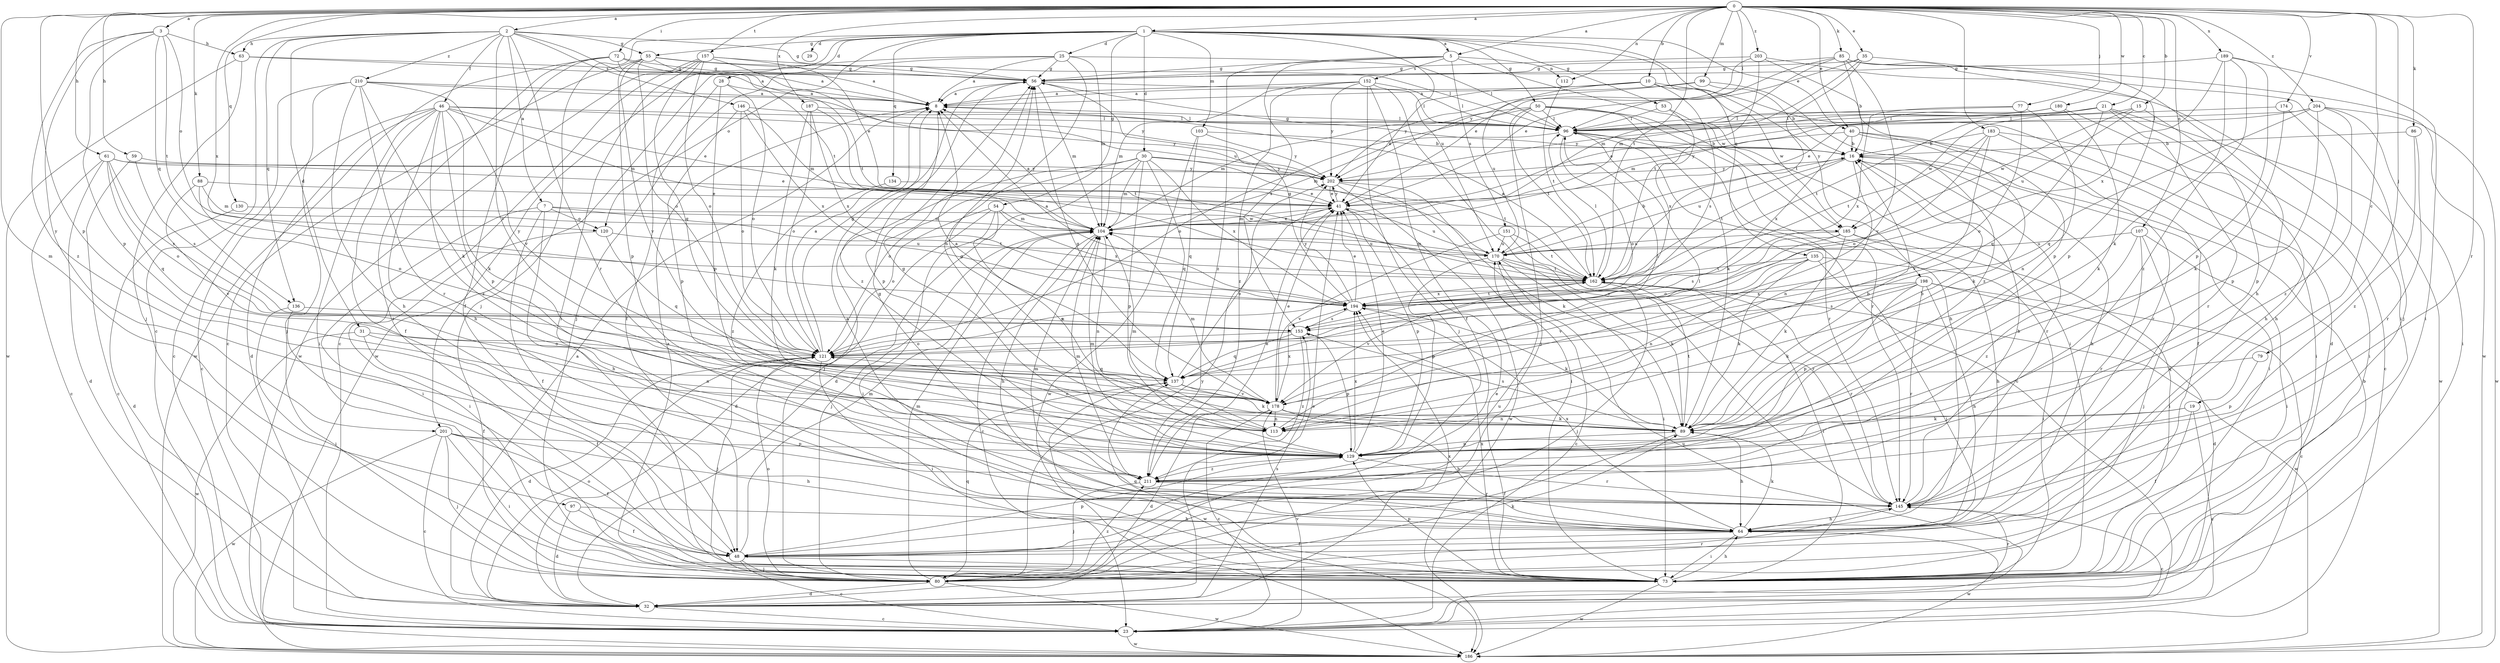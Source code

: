 strict digraph  {
0;
1;
2;
3;
5;
7;
8;
10;
15;
16;
19;
21;
23;
25;
28;
29;
30;
31;
32;
35;
40;
41;
46;
48;
50;
53;
54;
55;
56;
59;
61;
63;
64;
72;
73;
77;
79;
80;
85;
86;
88;
89;
96;
97;
99;
103;
104;
107;
112;
113;
120;
121;
129;
130;
134;
135;
136;
137;
145;
146;
151;
152;
153;
157;
162;
170;
174;
178;
180;
183;
185;
186;
187;
189;
194;
198;
201;
202;
203;
204;
210;
211;
0 -> 1  [label=a];
0 -> 2  [label=a];
0 -> 3  [label=a];
0 -> 5  [label=a];
0 -> 10  [label=b];
0 -> 15  [label=b];
0 -> 19  [label=c];
0 -> 21  [label=c];
0 -> 35  [label=e];
0 -> 40  [label=e];
0 -> 59  [label=h];
0 -> 61  [label=h];
0 -> 72  [label=i];
0 -> 77  [label=j];
0 -> 79  [label=j];
0 -> 85  [label=k];
0 -> 86  [label=k];
0 -> 88  [label=k];
0 -> 96  [label=l];
0 -> 97  [label=m];
0 -> 99  [label=m];
0 -> 107  [label=n];
0 -> 112  [label=n];
0 -> 129  [label=p];
0 -> 130  [label=q];
0 -> 145  [label=r];
0 -> 157  [label=t];
0 -> 162  [label=t];
0 -> 174  [label=v];
0 -> 180  [label=w];
0 -> 183  [label=w];
0 -> 187  [label=x];
0 -> 189  [label=x];
0 -> 194  [label=x];
0 -> 203  [label=z];
0 -> 204  [label=z];
1 -> 5  [label=a];
1 -> 25  [label=d];
1 -> 28  [label=d];
1 -> 29  [label=d];
1 -> 30  [label=d];
1 -> 40  [label=e];
1 -> 50  [label=g];
1 -> 53  [label=g];
1 -> 54  [label=g];
1 -> 55  [label=g];
1 -> 80  [label=j];
1 -> 103  [label=m];
1 -> 120  [label=o];
1 -> 134  [label=q];
1 -> 135  [label=q];
1 -> 170  [label=u];
1 -> 198  [label=y];
1 -> 201  [label=y];
2 -> 7  [label=a];
2 -> 23  [label=c];
2 -> 31  [label=d];
2 -> 46  [label=f];
2 -> 55  [label=g];
2 -> 56  [label=g];
2 -> 63  [label=h];
2 -> 136  [label=q];
2 -> 145  [label=r];
2 -> 146  [label=s];
2 -> 162  [label=t];
2 -> 178  [label=v];
2 -> 210  [label=z];
3 -> 63  [label=h];
3 -> 120  [label=o];
3 -> 129  [label=p];
3 -> 136  [label=q];
3 -> 162  [label=t];
3 -> 201  [label=y];
3 -> 211  [label=z];
5 -> 56  [label=g];
5 -> 112  [label=n];
5 -> 151  [label=s];
5 -> 152  [label=s];
5 -> 153  [label=s];
5 -> 185  [label=w];
5 -> 211  [label=z];
7 -> 48  [label=f];
7 -> 64  [label=h];
7 -> 73  [label=i];
7 -> 120  [label=o];
7 -> 162  [label=t];
7 -> 185  [label=w];
8 -> 96  [label=l];
8 -> 129  [label=p];
10 -> 8  [label=a];
10 -> 32  [label=d];
10 -> 41  [label=e];
10 -> 153  [label=s];
10 -> 170  [label=u];
10 -> 185  [label=w];
15 -> 96  [label=l];
15 -> 129  [label=p];
15 -> 170  [label=u];
15 -> 185  [label=w];
16 -> 56  [label=g];
16 -> 64  [label=h];
16 -> 73  [label=i];
16 -> 113  [label=n];
16 -> 145  [label=r];
16 -> 162  [label=t];
16 -> 170  [label=u];
16 -> 202  [label=y];
19 -> 23  [label=c];
19 -> 48  [label=f];
19 -> 89  [label=k];
19 -> 113  [label=n];
21 -> 23  [label=c];
21 -> 96  [label=l];
21 -> 104  [label=m];
21 -> 137  [label=q];
21 -> 145  [label=r];
21 -> 162  [label=t];
21 -> 185  [label=w];
21 -> 186  [label=w];
23 -> 170  [label=u];
23 -> 178  [label=v];
23 -> 186  [label=w];
25 -> 8  [label=a];
25 -> 56  [label=g];
25 -> 80  [label=j];
25 -> 96  [label=l];
25 -> 104  [label=m];
25 -> 113  [label=n];
25 -> 186  [label=w];
28 -> 8  [label=a];
28 -> 48  [label=f];
28 -> 121  [label=o];
28 -> 129  [label=p];
30 -> 32  [label=d];
30 -> 80  [label=j];
30 -> 104  [label=m];
30 -> 121  [label=o];
30 -> 129  [label=p];
30 -> 137  [label=q];
30 -> 162  [label=t];
30 -> 194  [label=x];
30 -> 202  [label=y];
31 -> 48  [label=f];
31 -> 113  [label=n];
31 -> 121  [label=o];
31 -> 186  [label=w];
32 -> 8  [label=a];
32 -> 16  [label=b];
32 -> 23  [label=c];
32 -> 41  [label=e];
32 -> 121  [label=o];
32 -> 153  [label=s];
32 -> 194  [label=x];
35 -> 41  [label=e];
35 -> 56  [label=g];
35 -> 64  [label=h];
35 -> 104  [label=m];
35 -> 162  [label=t];
40 -> 16  [label=b];
40 -> 48  [label=f];
40 -> 73  [label=i];
40 -> 89  [label=k];
40 -> 194  [label=x];
40 -> 202  [label=y];
41 -> 104  [label=m];
41 -> 129  [label=p];
41 -> 170  [label=u];
41 -> 202  [label=y];
46 -> 23  [label=c];
46 -> 32  [label=d];
46 -> 41  [label=e];
46 -> 48  [label=f];
46 -> 64  [label=h];
46 -> 73  [label=i];
46 -> 89  [label=k];
46 -> 96  [label=l];
46 -> 104  [label=m];
46 -> 129  [label=p];
46 -> 202  [label=y];
46 -> 211  [label=z];
48 -> 23  [label=c];
48 -> 73  [label=i];
48 -> 80  [label=j];
48 -> 104  [label=m];
48 -> 129  [label=p];
48 -> 170  [label=u];
50 -> 64  [label=h];
50 -> 80  [label=j];
50 -> 89  [label=k];
50 -> 96  [label=l];
50 -> 104  [label=m];
50 -> 121  [label=o];
50 -> 145  [label=r];
50 -> 162  [label=t];
53 -> 73  [label=i];
53 -> 96  [label=l];
53 -> 194  [label=x];
54 -> 32  [label=d];
54 -> 73  [label=i];
54 -> 104  [label=m];
54 -> 113  [label=n];
54 -> 121  [label=o];
54 -> 194  [label=x];
55 -> 8  [label=a];
55 -> 23  [label=c];
55 -> 56  [label=g];
55 -> 96  [label=l];
55 -> 121  [label=o];
55 -> 129  [label=p];
55 -> 178  [label=v];
56 -> 8  [label=a];
56 -> 96  [label=l];
56 -> 104  [label=m];
56 -> 211  [label=z];
59 -> 23  [label=c];
59 -> 153  [label=s];
59 -> 202  [label=y];
61 -> 23  [label=c];
61 -> 32  [label=d];
61 -> 41  [label=e];
61 -> 121  [label=o];
61 -> 137  [label=q];
61 -> 153  [label=s];
61 -> 202  [label=y];
63 -> 8  [label=a];
63 -> 56  [label=g];
63 -> 80  [label=j];
63 -> 186  [label=w];
64 -> 8  [label=a];
64 -> 48  [label=f];
64 -> 73  [label=i];
64 -> 89  [label=k];
64 -> 186  [label=w];
64 -> 194  [label=x];
72 -> 8  [label=a];
72 -> 48  [label=f];
72 -> 56  [label=g];
72 -> 73  [label=i];
72 -> 162  [label=t];
72 -> 186  [label=w];
73 -> 41  [label=e];
73 -> 64  [label=h];
73 -> 129  [label=p];
73 -> 137  [label=q];
73 -> 145  [label=r];
73 -> 186  [label=w];
73 -> 194  [label=x];
77 -> 96  [label=l];
77 -> 113  [label=n];
77 -> 121  [label=o];
77 -> 194  [label=x];
79 -> 129  [label=p];
79 -> 137  [label=q];
80 -> 8  [label=a];
80 -> 32  [label=d];
80 -> 89  [label=k];
80 -> 104  [label=m];
80 -> 121  [label=o];
80 -> 137  [label=q];
80 -> 145  [label=r];
80 -> 186  [label=w];
80 -> 202  [label=y];
80 -> 211  [label=z];
85 -> 16  [label=b];
85 -> 41  [label=e];
85 -> 56  [label=g];
85 -> 80  [label=j];
85 -> 104  [label=m];
85 -> 129  [label=p];
85 -> 178  [label=v];
85 -> 186  [label=w];
86 -> 16  [label=b];
86 -> 145  [label=r];
86 -> 211  [label=z];
88 -> 41  [label=e];
88 -> 104  [label=m];
88 -> 121  [label=o];
88 -> 178  [label=v];
89 -> 16  [label=b];
89 -> 48  [label=f];
89 -> 56  [label=g];
89 -> 64  [label=h];
89 -> 129  [label=p];
89 -> 153  [label=s];
89 -> 162  [label=t];
96 -> 16  [label=b];
96 -> 23  [label=c];
96 -> 104  [label=m];
96 -> 121  [label=o];
96 -> 145  [label=r];
97 -> 32  [label=d];
97 -> 48  [label=f];
97 -> 64  [label=h];
99 -> 8  [label=a];
99 -> 16  [label=b];
99 -> 202  [label=y];
99 -> 211  [label=z];
103 -> 16  [label=b];
103 -> 137  [label=q];
103 -> 186  [label=w];
103 -> 202  [label=y];
104 -> 8  [label=a];
104 -> 23  [label=c];
104 -> 41  [label=e];
104 -> 64  [label=h];
104 -> 80  [label=j];
104 -> 113  [label=n];
104 -> 170  [label=u];
107 -> 73  [label=i];
107 -> 80  [label=j];
107 -> 145  [label=r];
107 -> 170  [label=u];
107 -> 211  [label=z];
112 -> 162  [label=t];
113 -> 16  [label=b];
113 -> 96  [label=l];
113 -> 104  [label=m];
113 -> 121  [label=o];
120 -> 73  [label=i];
120 -> 137  [label=q];
120 -> 170  [label=u];
121 -> 8  [label=a];
121 -> 32  [label=d];
121 -> 56  [label=g];
121 -> 73  [label=i];
121 -> 80  [label=j];
121 -> 137  [label=q];
129 -> 41  [label=e];
129 -> 56  [label=g];
129 -> 104  [label=m];
129 -> 145  [label=r];
129 -> 194  [label=x];
129 -> 211  [label=z];
130 -> 32  [label=d];
130 -> 104  [label=m];
134 -> 41  [label=e];
134 -> 211  [label=z];
135 -> 73  [label=i];
135 -> 80  [label=j];
135 -> 89  [label=k];
135 -> 113  [label=n];
135 -> 162  [label=t];
135 -> 178  [label=v];
136 -> 48  [label=f];
136 -> 73  [label=i];
136 -> 153  [label=s];
137 -> 8  [label=a];
137 -> 41  [label=e];
137 -> 89  [label=k];
137 -> 96  [label=l];
137 -> 178  [label=v];
137 -> 186  [label=w];
145 -> 16  [label=b];
145 -> 23  [label=c];
145 -> 56  [label=g];
145 -> 64  [label=h];
145 -> 104  [label=m];
146 -> 96  [label=l];
146 -> 104  [label=m];
146 -> 121  [label=o];
146 -> 129  [label=p];
146 -> 194  [label=x];
151 -> 145  [label=r];
151 -> 162  [label=t];
151 -> 170  [label=u];
151 -> 178  [label=v];
152 -> 8  [label=a];
152 -> 48  [label=f];
152 -> 80  [label=j];
152 -> 96  [label=l];
152 -> 104  [label=m];
152 -> 145  [label=r];
152 -> 202  [label=y];
152 -> 211  [label=z];
153 -> 121  [label=o];
153 -> 129  [label=p];
153 -> 137  [label=q];
153 -> 211  [label=z];
157 -> 23  [label=c];
157 -> 41  [label=e];
157 -> 56  [label=g];
157 -> 73  [label=i];
157 -> 121  [label=o];
157 -> 137  [label=q];
157 -> 170  [label=u];
157 -> 186  [label=w];
162 -> 8  [label=a];
162 -> 73  [label=i];
162 -> 80  [label=j];
162 -> 96  [label=l];
162 -> 145  [label=r];
162 -> 178  [label=v];
162 -> 186  [label=w];
162 -> 194  [label=x];
170 -> 16  [label=b];
170 -> 23  [label=c];
170 -> 73  [label=i];
170 -> 89  [label=k];
170 -> 104  [label=m];
170 -> 129  [label=p];
170 -> 162  [label=t];
174 -> 64  [label=h];
174 -> 89  [label=k];
174 -> 96  [label=l];
178 -> 23  [label=c];
178 -> 32  [label=d];
178 -> 41  [label=e];
178 -> 56  [label=g];
178 -> 64  [label=h];
178 -> 89  [label=k];
178 -> 104  [label=m];
178 -> 113  [label=n];
178 -> 194  [label=x];
180 -> 41  [label=e];
180 -> 64  [label=h];
180 -> 89  [label=k];
180 -> 96  [label=l];
180 -> 202  [label=y];
183 -> 16  [label=b];
183 -> 73  [label=i];
183 -> 121  [label=o];
183 -> 145  [label=r];
183 -> 162  [label=t];
183 -> 178  [label=v];
185 -> 64  [label=h];
185 -> 73  [label=i];
185 -> 89  [label=k];
185 -> 121  [label=o];
185 -> 153  [label=s];
185 -> 170  [label=u];
187 -> 89  [label=k];
187 -> 96  [label=l];
187 -> 121  [label=o];
187 -> 162  [label=t];
187 -> 194  [label=x];
189 -> 56  [label=g];
189 -> 73  [label=i];
189 -> 89  [label=k];
189 -> 129  [label=p];
189 -> 194  [label=x];
189 -> 211  [label=z];
194 -> 8  [label=a];
194 -> 41  [label=e];
194 -> 56  [label=g];
194 -> 89  [label=k];
194 -> 153  [label=s];
194 -> 162  [label=t];
194 -> 202  [label=y];
198 -> 23  [label=c];
198 -> 32  [label=d];
198 -> 64  [label=h];
198 -> 89  [label=k];
198 -> 129  [label=p];
198 -> 145  [label=r];
198 -> 153  [label=s];
198 -> 194  [label=x];
201 -> 23  [label=c];
201 -> 48  [label=f];
201 -> 64  [label=h];
201 -> 73  [label=i];
201 -> 80  [label=j];
201 -> 129  [label=p];
201 -> 186  [label=w];
202 -> 41  [label=e];
202 -> 73  [label=i];
202 -> 89  [label=k];
202 -> 186  [label=w];
203 -> 56  [label=g];
203 -> 73  [label=i];
203 -> 129  [label=p];
203 -> 162  [label=t];
203 -> 202  [label=y];
204 -> 41  [label=e];
204 -> 73  [label=i];
204 -> 96  [label=l];
204 -> 129  [label=p];
204 -> 137  [label=q];
204 -> 186  [label=w];
204 -> 211  [label=z];
210 -> 8  [label=a];
210 -> 23  [label=c];
210 -> 64  [label=h];
210 -> 80  [label=j];
210 -> 89  [label=k];
210 -> 145  [label=r];
210 -> 178  [label=v];
210 -> 202  [label=y];
211 -> 41  [label=e];
211 -> 80  [label=j];
211 -> 104  [label=m];
211 -> 145  [label=r];
}
